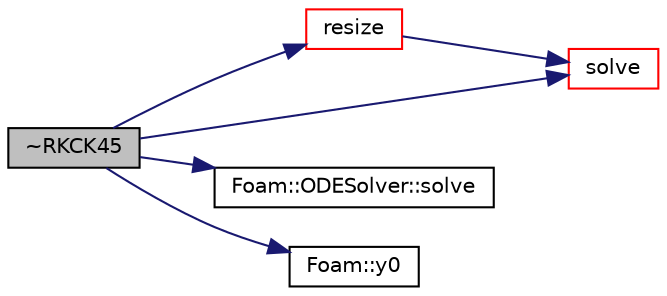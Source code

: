digraph "~RKCK45"
{
  bgcolor="transparent";
  edge [fontname="Helvetica",fontsize="10",labelfontname="Helvetica",labelfontsize="10"];
  node [fontname="Helvetica",fontsize="10",shape=record];
  rankdir="LR";
  Node2 [label="~RKCK45",height=0.2,width=0.4,color="black", fillcolor="grey75", style="filled", fontcolor="black"];
  Node2 -> Node3 [color="midnightblue",fontsize="10",style="solid",fontname="Helvetica"];
  Node3 [label="resize",height=0.2,width=0.4,color="red",URL="$a26697.html#a6f8c40b3cee982c73152b661f079e3c4",tooltip="Resize the ODE solver. "];
  Node3 -> Node57 [color="midnightblue",fontsize="10",style="solid",fontname="Helvetica"];
  Node57 [label="solve",height=0.2,width=0.4,color="red",URL="$a26697.html#ab251311d21daf700b24723afe0ef21e0",tooltip="Solve a single step dx and return the error. "];
  Node2 -> Node57 [color="midnightblue",fontsize="10",style="solid",fontname="Helvetica"];
  Node2 -> Node54 [color="midnightblue",fontsize="10",style="solid",fontname="Helvetica"];
  Node54 [label="Foam::ODESolver::solve",height=0.2,width=0.4,color="black",URL="$a26689.html#af8a10009f468a3db8d07f3d8d92e10cb",tooltip="Solve the ODE system as far as possible upto dxTry. "];
  Node2 -> Node62 [color="midnightblue",fontsize="10",style="solid",fontname="Helvetica"];
  Node62 [label="Foam::y0",height=0.2,width=0.4,color="black",URL="$a21851.html#a30cc5927b23ad62902bfeab8cc64ef1b"];
}

